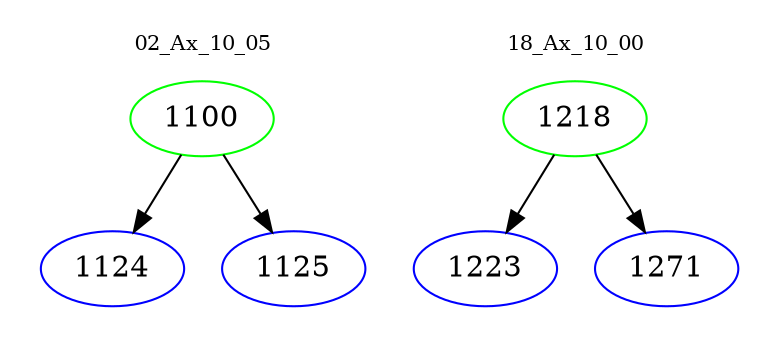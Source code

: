 digraph{
subgraph cluster_0 {
color = white
label = "02_Ax_10_05";
fontsize=10;
T0_1100 [label="1100", color="green"]
T0_1100 -> T0_1124 [color="black"]
T0_1124 [label="1124", color="blue"]
T0_1100 -> T0_1125 [color="black"]
T0_1125 [label="1125", color="blue"]
}
subgraph cluster_1 {
color = white
label = "18_Ax_10_00";
fontsize=10;
T1_1218 [label="1218", color="green"]
T1_1218 -> T1_1223 [color="black"]
T1_1223 [label="1223", color="blue"]
T1_1218 -> T1_1271 [color="black"]
T1_1271 [label="1271", color="blue"]
}
}
